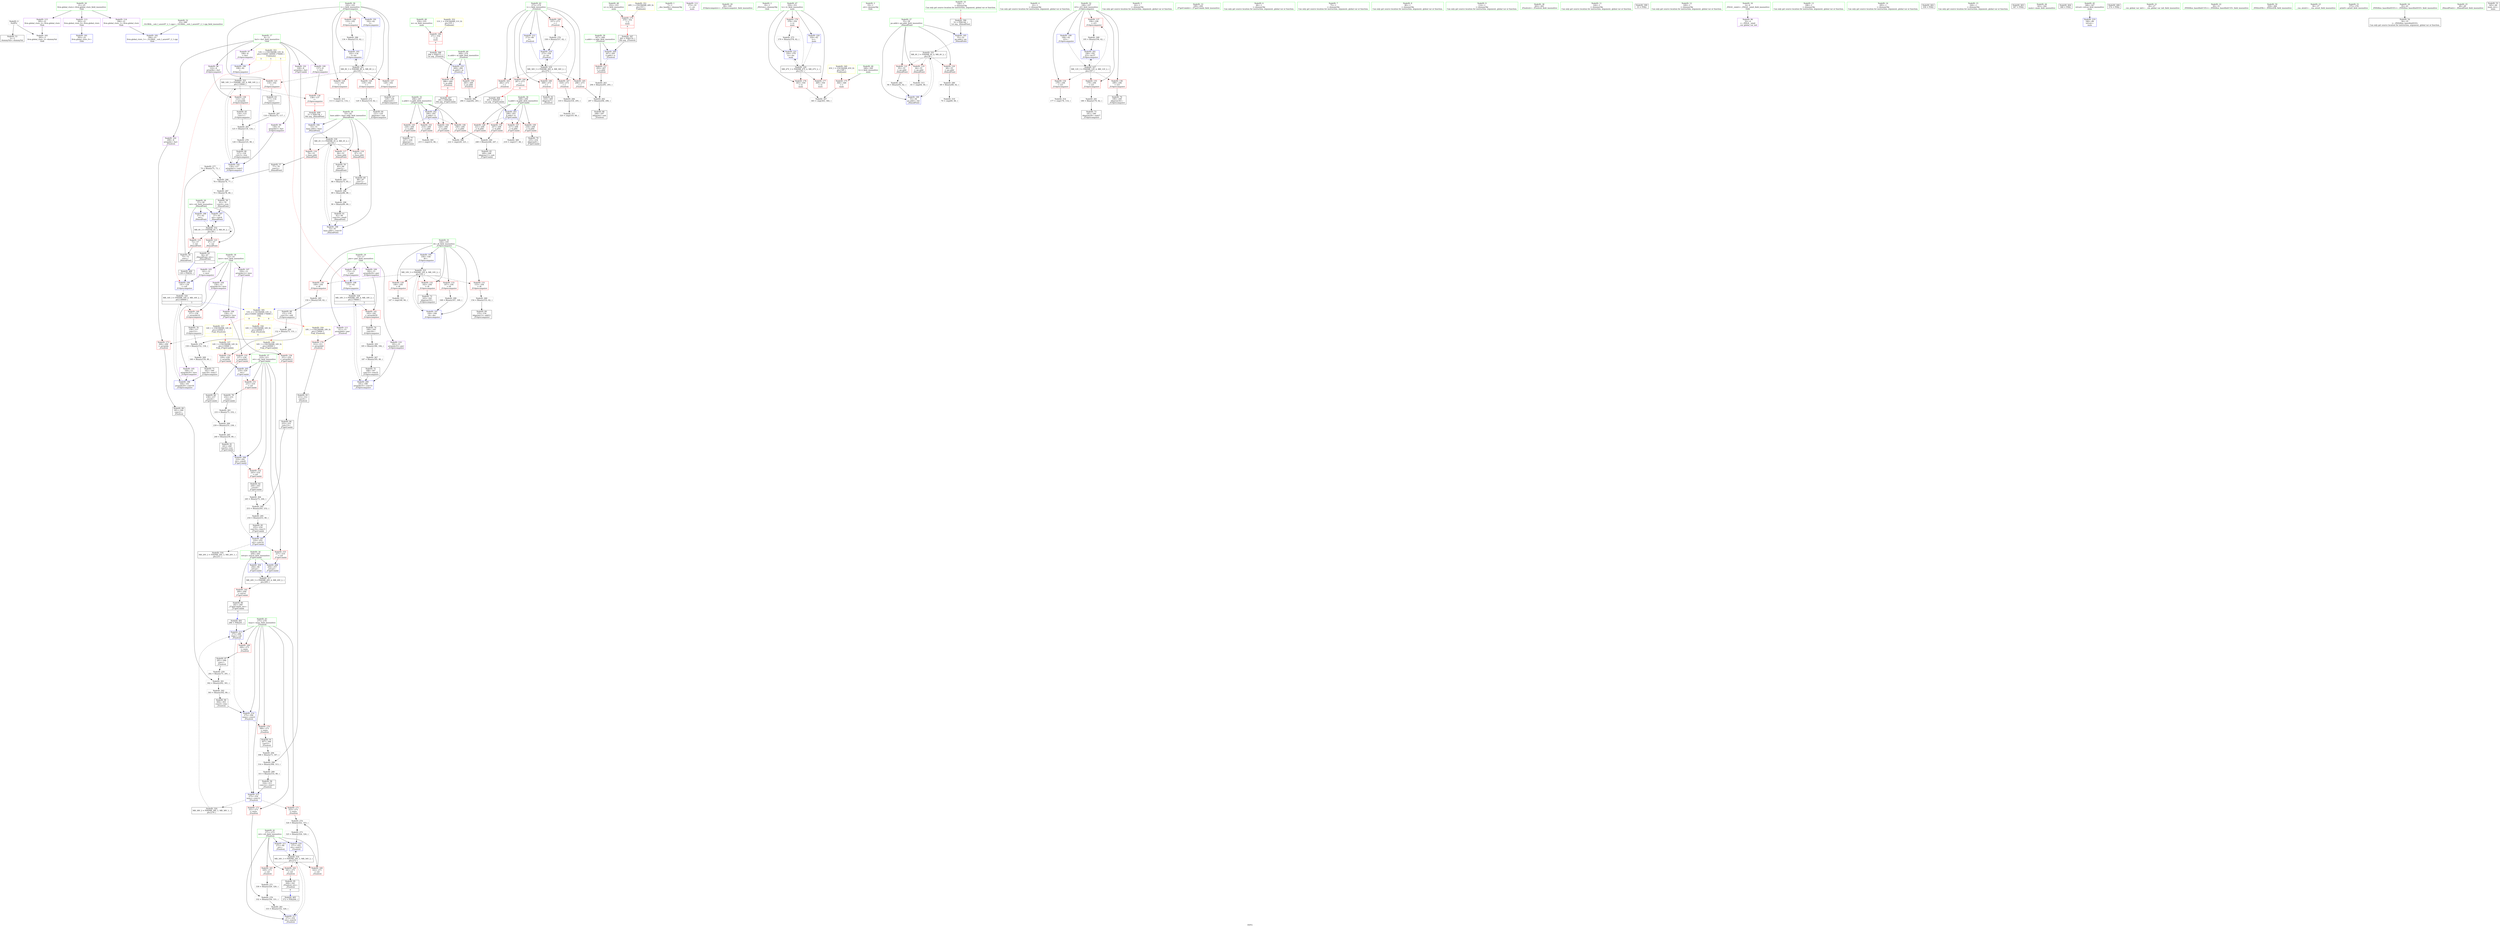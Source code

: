digraph "SVFG" {
	label="SVFG";

	Node0x556f16f791b0 [shape=record,color=grey,label="{NodeID: 0\nNullPtr}"];
	Node0x556f16f791b0 -> Node0x556f16f9a780[style=solid];
	Node0x556f16f791b0 -> Node0x556f16fa2280[style=solid];
	Node0x556f16fa9ef0 [shape=record,color=grey,label="{NodeID: 277\n74 = Binary(75, 73, )\n}"];
	Node0x556f16fa9ef0 -> Node0x556f16faaf70[style=solid];
	Node0x556f16f9cc70 [shape=record,color=blue,label="{NodeID: 194\n141\<--139\n\<--call\n_Z10precomputev\n}"];
	Node0x556f16f9cc70 -> Node0x556f16fbaec0[style=dashed];
	Node0x556f16f99ef0 [shape=record,color=purple,label="{NodeID: 111\n311\<--15\narrayidx8\<--pwr\n_Z5solveii\n}"];
	Node0x556f16f99ef0 -> Node0x556f16fa1ad0[style=solid];
	Node0x556f16f981c0 [shape=record,color=green,label="{NodeID: 28\n57\<--58\nret\<--ret_field_insensitive\n_Z6modPowii\n}"];
	Node0x556f16f981c0 -> Node0x556f16f9f090[style=solid];
	Node0x556f16f981c0 -> Node0x556f16f9f160[style=solid];
	Node0x556f16f981c0 -> Node0x556f16fa2520[style=solid];
	Node0x556f16f981c0 -> Node0x556f16fa25f0[style=solid];
	Node0x556f16fac8f0 [shape=record,color=grey,label="{NodeID: 305\n215 = cmp(214, 66, )\n}"];
	Node0x556f16f9fe60 [shape=record,color=red,label="{NodeID: 139\n138\<--137\n\<--\n_Z10precomputev\n|{<s0>3}}"];
	Node0x556f16f9fe60:s0 -> Node0x556f16fd3ca0[style=solid,color=red];
	Node0x556f16f9aa50 [shape=record,color=black,label="{NodeID: 56\n73\<--72\nconv\<--\n_Z6modPowii\n}"];
	Node0x556f16f9aa50 -> Node0x556f16fa9ef0[style=solid];
	Node0x556f16fa1520 [shape=record,color=red,label="{NodeID: 167\n318\<--273\n\<--i\n_Z5solveii\n}"];
	Node0x556f16fa1520 -> Node0x556f16faa970[style=solid];
	Node0x556f16f9c110 [shape=record,color=black,label="{NodeID: 84\n252\<--251\nconv13\<--\n_Z7getCombii\n}"];
	Node0x556f16f9c110 -> Node0x556f16fab570[style=solid];
	Node0x556f16f96570 [shape=record,color=green,label="{NodeID: 1\n7\<--1\n__dso_handle\<--dummyObj\nGlob }"];
	Node0x556f16faa070 [shape=record,color=grey,label="{NodeID: 278\n332 = Binary(330, 331, )\n}"];
	Node0x556f16faa070 -> Node0x556f16faa4f0[style=solid];
	Node0x556f16f9cd40 [shape=record,color=blue,label="{NodeID: 195\n104\<--144\ni6\<--\n_Z10precomputev\n}"];
	Node0x556f16f9cd40 -> Node0x556f16fba9c0[style=dashed];
	Node0x556f16f99fc0 [shape=record,color=purple,label="{NodeID: 112\n373\<--19\n\<--.str\nmain\n}"];
	Node0x556f16f98290 [shape=record,color=green,label="{NodeID: 29\n99\<--100\n_Z10precomputev\<--_Z10precomputev_field_insensitive\n}"];
	Node0x556f16faca70 [shape=record,color=grey,label="{NodeID: 306\n284 = cmp(282, 283, )\n}"];
	Node0x556f16f9ff30 [shape=record,color=red,label="{NodeID: 140\n157\<--156\n\<--arrayidx14\n_Z10precomputev\n}"];
	Node0x556f16f9ff30 -> Node0x556f16f9b5b0[style=solid];
	Node0x556f16f9ab20 [shape=record,color=black,label="{NodeID: 57\n77\<--76\nconv2\<--\n_Z6modPowii\n}"];
	Node0x556f16f9ab20 -> Node0x556f16faaf70[style=solid];
	Node0x556f16fa15f0 [shape=record,color=red,label="{NodeID: 168\n337\<--273\n\<--i\n_Z5solveii\n}"];
	Node0x556f16fa15f0 -> Node0x556f16fa9d70[style=solid];
	Node0x556f16f9c1e0 [shape=record,color=black,label="{NodeID: 85\n255\<--254\nconv16\<--rem15\n_Z7getCombii\n}"];
	Node0x556f16f9c1e0 -> Node0x556f16f9d700[style=solid];
	Node0x556f16f96600 [shape=record,color=green,label="{NodeID: 2\n18\<--1\n_ZSt3cin\<--dummyObj\nGlob }"];
	Node0x556f16faa1f0 [shape=record,color=grey,label="{NodeID: 279\n126 = Binary(125, 80, )\n}"];
	Node0x556f16faa1f0 -> Node0x556f16f9b270[style=solid];
	Node0x556f16f9ce10 [shape=record,color=blue,label="{NodeID: 196\n164\<--161\narrayidx20\<--conv18\n_Z10precomputev\n}"];
	Node0x556f16f9ce10 -> Node0x556f16fbaec0[style=dashed];
	Node0x556f16f9a090 [shape=record,color=purple,label="{NodeID: 113\n393\<--21\nllvm.global_ctors_0\<--llvm.global_ctors\nGlob }"];
	Node0x556f16f9a090 -> Node0x556f16fa2080[style=solid];
	Node0x556f16f98390 [shape=record,color=green,label="{NodeID: 30\n102\<--103\ni\<--i_field_insensitive\n_Z10precomputev\n}"];
	Node0x556f16f98390 -> Node0x556f16f9f230[style=solid];
	Node0x556f16f98390 -> Node0x556f16f9f300[style=solid];
	Node0x556f16f98390 -> Node0x556f16f9f3d0[style=solid];
	Node0x556f16f98390 -> Node0x556f16f9f4a0[style=solid];
	Node0x556f16f98390 -> Node0x556f16f9f570[style=solid];
	Node0x556f16f98390 -> Node0x556f16fa2930[style=solid];
	Node0x556f16f98390 -> Node0x556f16f9cba0[style=solid];
	Node0x556f16facbf0 [shape=record,color=grey,label="{NodeID: 307\n365 = cmp(363, 364, )\n}"];
	Node0x556f16fa0000 [shape=record,color=red,label="{NodeID: 141\n183\<--182\n\<--arrayidx29\n_Z10precomputev\n}"];
	Node0x556f16fa0000 -> Node0x556f16f9b8f0[style=solid];
	Node0x556f16f9abf0 [shape=record,color=black,label="{NodeID: 58\n81\<--79\nconv4\<--rem\n_Z6modPowii\n}"];
	Node0x556f16f9abf0 -> Node0x556f16fa25f0[style=solid];
	Node0x556f16fa16c0 [shape=record,color=red,label="{NodeID: 169\n290\<--275\n\<--ways\n_Z5solveii\n}"];
	Node0x556f16fa16c0 -> Node0x556f16f9c380[style=solid];
	Node0x556f16f9c2b0 [shape=record,color=black,label="{NodeID: 86\n201\<--260\n_Z7getCombii_ret\<--\n_Z7getCombii\n|{<s0>4}}"];
	Node0x556f16f9c2b0:s0 -> Node0x556f16fd33a0[style=solid,color=blue];
	Node0x556f16f96690 [shape=record,color=green,label="{NodeID: 3\n19\<--1\n.str\<--dummyObj\nGlob }"];
	Node0x556f16faa370 [shape=record,color=grey,label="{NodeID: 280\n69 = Binary(68, 62, )\n}"];
	Node0x556f16faa370 -> Node0x556f16fad070[style=solid];
	Node0x556f16f9cee0 [shape=record,color=blue,label="{NodeID: 197\n104\<--168\ni6\<--dec\n_Z10precomputev\n}"];
	Node0x556f16f9cee0 -> Node0x556f16fba9c0[style=dashed];
	Node0x556f16f9a190 [shape=record,color=purple,label="{NodeID: 114\n394\<--21\nllvm.global_ctors_1\<--llvm.global_ctors\nGlob }"];
	Node0x556f16f9a190 -> Node0x556f16fa2180[style=solid];
	Node0x556f16f98460 [shape=record,color=green,label="{NodeID: 31\n104\<--105\ni6\<--i6_field_insensitive\n_Z10precomputev\n}"];
	Node0x556f16f98460 -> Node0x556f16f9f640[style=solid];
	Node0x556f16f98460 -> Node0x556f16f9f710[style=solid];
	Node0x556f16f98460 -> Node0x556f16f9f7e0[style=solid];
	Node0x556f16f98460 -> Node0x556f16f9f8b0[style=solid];
	Node0x556f16f98460 -> Node0x556f16f9f980[style=solid];
	Node0x556f16f98460 -> Node0x556f16f9cd40[style=solid];
	Node0x556f16f98460 -> Node0x556f16f9cee0[style=solid];
	Node0x556f16facd70 [shape=record,color=grey,label="{NodeID: 308\n222 = cmp(220, 221, )\n}"];
	Node0x556f16fa00d0 [shape=record,color=red,label="{NodeID: 142\n260\<--204\n\<--retval\n_Z7getCombii\n}"];
	Node0x556f16fa00d0 -> Node0x556f16f9c2b0[style=solid];
	Node0x556f16f9acc0 [shape=record,color=black,label="{NodeID: 59\n85\<--84\nconv5\<--\n_Z6modPowii\n}"];
	Node0x556f16f9acc0 -> Node0x556f16fac5f0[style=solid];
	Node0x556f16fa1790 [shape=record,color=red,label="{NodeID: 170\n306\<--275\n\<--ways\n_Z5solveii\n}"];
	Node0x556f16fa1790 -> Node0x556f16f9c6c0[style=solid];
	Node0x556f16f9c380 [shape=record,color=black,label="{NodeID: 87\n291\<--290\nconv\<--\n_Z5solveii\n}"];
	Node0x556f16f9c380 -> Node0x556f16f9e550[style=solid];
	Node0x556f16f96f20 [shape=record,color=green,label="{NodeID: 4\n22\<--1\n\<--dummyObj\nCan only get source location for instruction, argument, global var or function.}"];
	Node0x556f16faa4f0 [shape=record,color=grey,label="{NodeID: 281\n333 = Binary(332, 326, )\n}"];
	Node0x556f16faa4f0 -> Node0x556f16fa4e60[style=solid];
	Node0x556f16f9cfb0 [shape=record,color=blue,label="{NodeID: 198\n172\<--62\n\<--\n_Z10precomputev\n}"];
	Node0x556f16f9cfb0 -> Node0x556f16fbc6c0[style=dashed];
	Node0x556f16f9eaf0 [shape=record,color=purple,label="{NodeID: 115\n395\<--21\nllvm.global_ctors_2\<--llvm.global_ctors\nGlob }"];
	Node0x556f16f9eaf0 -> Node0x556f16fa2280[style=solid];
	Node0x556f16f98530 [shape=record,color=green,label="{NodeID: 32\n106\<--107\ni23\<--i23_field_insensitive\n_Z10precomputev\n}"];
	Node0x556f16f98530 -> Node0x556f16f9fa50[style=solid];
	Node0x556f16f98530 -> Node0x556f16f9fb20[style=solid];
	Node0x556f16f98530 -> Node0x556f16f9fbf0[style=solid];
	Node0x556f16f98530 -> Node0x556f16f9fcc0[style=solid];
	Node0x556f16f98530 -> Node0x556f16f9d080[style=solid];
	Node0x556f16f98530 -> Node0x556f16f9d220[style=solid];
	Node0x556f16facef0 [shape=record,color=grey,label="{NodeID: 309\n218 = cmp(217, 66, )\n}"];
	Node0x556f16fa01a0 [shape=record,color=red,label="{NodeID: 143\n214\<--206\n\<--n.addr\n_Z7getCombii\n}"];
	Node0x556f16fa01a0 -> Node0x556f16fac8f0[style=solid];
	Node0x556f16f9ad90 [shape=record,color=black,label="{NodeID: 60\n88\<--87\nconv7\<--\n_Z6modPowii\n}"];
	Node0x556f16f9ad90 -> Node0x556f16fabb70[style=solid];
	Node0x556f16fbed80 [shape=record,color=yellow,style=double,label="{NodeID: 337\n14V_1 = ENCHI(MR_14V_0)\npts\{110000 \}\nFun[_Z7getCombii]}"];
	Node0x556f16fbed80 -> Node0x556f16fa0a90[style=dashed];
	Node0x556f16fa1860 [shape=record,color=red,label="{NodeID: 171\n323\<--275\n\<--ways\n_Z5solveii\n}"];
	Node0x556f16fa1860 -> Node0x556f16fa9a70[style=solid];
	Node0x556f16f9c450 [shape=record,color=black,label="{NodeID: 88\n298\<--297\nidxprom\<--sub\n_Z5solveii\n}"];
	Node0x556f16f96fb0 [shape=record,color=green,label="{NodeID: 5\n62\<--1\n\<--dummyObj\nCan only get source location for instruction, argument, global var or function.}"];
	Node0x556f16faa670 [shape=record,color=grey,label="{NodeID: 282\n94 = Binary(93, 62, )\n}"];
	Node0x556f16faa670 -> Node0x556f16fa2790[style=solid];
	Node0x556f16f9d080 [shape=record,color=blue,label="{NodeID: 199\n106\<--62\ni23\<--\n_Z10precomputev\n}"];
	Node0x556f16f9d080 -> Node0x556f16fbc1c0[style=dashed];
	Node0x556f16f9ebb0 [shape=record,color=red,label="{NodeID: 116\n76\<--53\n\<--base.addr\n_Z6modPowii\n}"];
	Node0x556f16f9ebb0 -> Node0x556f16f9ab20[style=solid];
	Node0x556f16f98600 [shape=record,color=green,label="{NodeID: 33\n199\<--200\n_Z7getCombii\<--_Z7getCombii_field_insensitive\n}"];
	Node0x556f16fad070 [shape=record,color=grey,label="{NodeID: 310\n70 = cmp(69, 66, )\n}"];
	Node0x556f16fa0270 [shape=record,color=red,label="{NodeID: 144\n220\<--206\n\<--n.addr\n_Z7getCombii\n}"];
	Node0x556f16fa0270 -> Node0x556f16facd70[style=solid];
	Node0x556f16f9ae60 [shape=record,color=black,label="{NodeID: 61\n91\<--90\nconv10\<--rem9\n_Z6modPowii\n}"];
	Node0x556f16f9ae60 -> Node0x556f16fa26c0[style=solid];
	Node0x556f16fbee60 [shape=record,color=yellow,style=double,label="{NodeID: 338\n16V_1 = ENCHI(MR_16V_0)\npts\{140000 \}\nFun[_Z7getCombii]}"];
	Node0x556f16fbee60 -> Node0x556f16fa0b60[style=dashed];
	Node0x556f16fbee60 -> Node0x556f16fa0c30[style=dashed];
	Node0x556f16fa1930 [shape=record,color=red,label="{NodeID: 172\n331\<--275\n\<--ways\n_Z5solveii\n}"];
	Node0x556f16fa1930 -> Node0x556f16faa070[style=solid];
	Node0x556f16f9c520 [shape=record,color=black,label="{NodeID: 89\n301\<--300\nconv2\<--\n_Z5solveii\n}"];
	Node0x556f16f9c520 -> Node0x556f16fac2f0[style=solid];
	Node0x556f16f97040 [shape=record,color=green,label="{NodeID: 6\n66\<--1\n\<--dummyObj\nCan only get source location for instruction, argument, global var or function.}"];
	Node0x556f16faa7f0 [shape=record,color=grey,label="{NodeID: 283\n125 = Binary(118, 124, )\n}"];
	Node0x556f16faa7f0 -> Node0x556f16faa1f0[style=solid];
	Node0x556f16f9d150 [shape=record,color=blue,label="{NodeID: 200\n191\<--188\narrayidx35\<--conv33\n_Z10precomputev\n}"];
	Node0x556f16f9d150 -> Node0x556f16fbc6c0[style=dashed];
	Node0x556f16f9ec80 [shape=record,color=red,label="{NodeID: 117\n84\<--53\n\<--base.addr\n_Z6modPowii\n}"];
	Node0x556f16f9ec80 -> Node0x556f16f9acc0[style=solid];
	Node0x556f16f98700 [shape=record,color=green,label="{NodeID: 34\n204\<--205\nretval\<--retval_field_insensitive\n_Z7getCombii\n}"];
	Node0x556f16f98700 -> Node0x556f16fa00d0[style=solid];
	Node0x556f16f98700 -> Node0x556f16f9d490[style=solid];
	Node0x556f16f98700 -> Node0x556f16f9d7d0[style=solid];
	Node0x556f16fad1f0 [shape=record,color=grey,label="{NodeID: 311\n320 = cmp(319, 66, )\n}"];
	Node0x556f16fa0340 [shape=record,color=red,label="{NodeID: 145\n226\<--206\n\<--n.addr\n_Z7getCombii\n}"];
	Node0x556f16fa0340 -> Node0x556f16f9bb60[style=solid];
	Node0x556f16f9af30 [shape=record,color=black,label="{NodeID: 62\n50\<--97\n_Z6modPowii_ret\<--\n_Z6modPowii\n|{<s0>3}}"];
	Node0x556f16f9af30:s0 -> Node0x556f16fd3170[style=solid,color=blue];
	Node0x556f16fa1a00 [shape=record,color=red,label="{NodeID: 173\n300\<--299\n\<--arrayidx\n_Z5solveii\n}"];
	Node0x556f16fa1a00 -> Node0x556f16f9c520[style=solid];
	Node0x556f16f9c5f0 [shape=record,color=black,label="{NodeID: 90\n304\<--303\nconv4\<--rem\n_Z5solveii\n}"];
	Node0x556f16f9c5f0 -> Node0x556f16fa4bf0[style=solid];
	Node0x556f16f970d0 [shape=record,color=green,label="{NodeID: 7\n75\<--1\n\<--dummyObj\nCan only get source location for instruction, argument, global var or function.}"];
	Node0x556f16faa970 [shape=record,color=grey,label="{NodeID: 284\n319 = Binary(318, 295, )\n}"];
	Node0x556f16faa970 -> Node0x556f16fad1f0[style=solid];
	Node0x556f16f9d220 [shape=record,color=blue,label="{NodeID: 201\n106\<--195\ni23\<--inc37\n_Z10precomputev\n}"];
	Node0x556f16f9d220 -> Node0x556f16fbc1c0[style=dashed];
	Node0x556f16f9ed50 [shape=record,color=red,label="{NodeID: 118\n87\<--53\n\<--base.addr\n_Z6modPowii\n}"];
	Node0x556f16f9ed50 -> Node0x556f16f9ad90[style=solid];
	Node0x556f16f987d0 [shape=record,color=green,label="{NodeID: 35\n206\<--207\nn.addr\<--n.addr_field_insensitive\n_Z7getCombii\n}"];
	Node0x556f16f987d0 -> Node0x556f16fa01a0[style=solid];
	Node0x556f16f987d0 -> Node0x556f16fa0270[style=solid];
	Node0x556f16f987d0 -> Node0x556f16fa0340[style=solid];
	Node0x556f16f987d0 -> Node0x556f16fa0410[style=solid];
	Node0x556f16f987d0 -> Node0x556f16f9d2f0[style=solid];
	Node0x556f16fa3640 [shape=record,color=yellow,style=double,label="{NodeID: 395\n53V_2 = CSCHI(MR_53V_1)\npts\{110000 140000 170000 \}\nCS[]|{<s0>9|<s1>9|<s2>9}}"];
	Node0x556f16fa3640:s0 -> Node0x556f16fc0020[style=dashed,color=red];
	Node0x556f16fa3640:s1 -> Node0x556f16fc0100[style=dashed,color=red];
	Node0x556f16fa3640:s2 -> Node0x556f16fc01e0[style=dashed,color=red];
	Node0x556f16fad370 [shape=record,color=grey,label="{NodeID: 312\n147 = cmp(146, 66, )\n}"];
	Node0x556f16fa0410 [shape=record,color=red,label="{NodeID: 146\n246\<--206\n\<--n.addr\n_Z7getCombii\n}"];
	Node0x556f16fa0410 -> Node0x556f16fac170[style=solid];
	Node0x556f16f9b000 [shape=record,color=black,label="{NodeID: 63\n117\<--116\nconv\<--\n_Z10precomputev\n}"];
	Node0x556f16f9b000 -> Node0x556f16fabcf0[style=solid];
	Node0x556f16fa1ad0 [shape=record,color=red,label="{NodeID: 174\n312\<--311\n\<--arrayidx8\n_Z5solveii\n}"];
	Node0x556f16fa1ad0 -> Node0x556f16f9c860[style=solid];
	Node0x556f16f9c6c0 [shape=record,color=black,label="{NodeID: 91\n307\<--306\nconv5\<--\n_Z5solveii\n}"];
	Node0x556f16f9c6c0 -> Node0x556f16fab870[style=solid];
	Node0x556f16f97160 [shape=record,color=green,label="{NodeID: 8\n80\<--1\n\<--dummyObj\nCan only get source location for instruction, argument, global var or function.}"];
	Node0x556f16faaaf0 [shape=record,color=grey,label="{NodeID: 285\n150 = Binary(149, 62, )\n}"];
	Node0x556f16faaaf0 -> Node0x556f16f9b410[style=solid];
	Node0x556f16f9d2f0 [shape=record,color=blue,label="{NodeID: 202\n206\<--202\nn.addr\<--n\n_Z7getCombii\n}"];
	Node0x556f16f9d2f0 -> Node0x556f16fa01a0[style=dashed];
	Node0x556f16f9d2f0 -> Node0x556f16fa0270[style=dashed];
	Node0x556f16f9d2f0 -> Node0x556f16fa0340[style=dashed];
	Node0x556f16f9d2f0 -> Node0x556f16fa0410[style=dashed];
	Node0x556f16f9ee20 [shape=record,color=red,label="{NodeID: 119\n64\<--55\n\<--po.addr\n_Z6modPowii\n}"];
	Node0x556f16f9ee20 -> Node0x556f16fad4f0[style=solid];
	Node0x556f16f988a0 [shape=record,color=green,label="{NodeID: 36\n208\<--209\nk.addr\<--k.addr_field_insensitive\n_Z7getCombii\n}"];
	Node0x556f16f988a0 -> Node0x556f16fa04e0[style=solid];
	Node0x556f16f988a0 -> Node0x556f16fa05b0[style=solid];
	Node0x556f16f988a0 -> Node0x556f16fa0680[style=solid];
	Node0x556f16f988a0 -> Node0x556f16fa0750[style=solid];
	Node0x556f16f988a0 -> Node0x556f16f9d3c0[style=solid];
	Node0x556f16c2cdb0 [shape=record,color=black,label="{NodeID: 396\n52 = PHI(140, )\n1st arg _Z6modPowii }"];
	Node0x556f16c2cdb0 -> Node0x556f16fa2450[style=solid];
	Node0x556f16fad4f0 [shape=record,color=grey,label="{NodeID: 313\n65 = cmp(64, 66, )\n}"];
	Node0x556f16fa04e0 [shape=record,color=red,label="{NodeID: 147\n217\<--208\n\<--k.addr\n_Z7getCombii\n}"];
	Node0x556f16fa04e0 -> Node0x556f16facef0[style=solid];
	Node0x556f16f9b0d0 [shape=record,color=black,label="{NodeID: 64\n121\<--120\nidxprom\<--sub\n_Z10precomputev\n}"];
	Node0x556f16fa1ba0 [shape=record,color=red,label="{NodeID: 175\n364\<--348\n\<--t\nmain\n}"];
	Node0x556f16fa1ba0 -> Node0x556f16facbf0[style=solid];
	Node0x556f16f9c790 [shape=record,color=black,label="{NodeID: 92\n310\<--309\nidxprom7\<--\n_Z5solveii\n}"];
	Node0x556f16f971f0 [shape=record,color=green,label="{NodeID: 9\n114\<--1\n\<--dummyObj\nCan only get source location for instruction, argument, global var or function.}"];
	Node0x556f16faac70 [shape=record,color=grey,label="{NodeID: 286\n134 = Binary(133, 62, )\n}"];
	Node0x556f16faac70 -> Node0x556f16f9cba0[style=solid];
	Node0x556f16f9d3c0 [shape=record,color=blue,label="{NodeID: 203\n208\<--203\nk.addr\<--k\n_Z7getCombii\n}"];
	Node0x556f16f9d3c0 -> Node0x556f16fa04e0[style=dashed];
	Node0x556f16f9d3c0 -> Node0x556f16fa05b0[style=dashed];
	Node0x556f16f9d3c0 -> Node0x556f16fa0680[style=dashed];
	Node0x556f16f9d3c0 -> Node0x556f16fa0750[style=dashed];
	Node0x556f16f9eef0 [shape=record,color=red,label="{NodeID: 120\n68\<--55\n\<--po.addr\n_Z6modPowii\n}"];
	Node0x556f16f9eef0 -> Node0x556f16faa370[style=solid];
	Node0x556f16f98970 [shape=record,color=green,label="{NodeID: 37\n210\<--211\nret\<--ret_field_insensitive\n_Z7getCombii\n}"];
	Node0x556f16f98970 -> Node0x556f16fa0820[style=solid];
	Node0x556f16f98970 -> Node0x556f16fa08f0[style=solid];
	Node0x556f16f98970 -> Node0x556f16fa09c0[style=solid];
	Node0x556f16f98970 -> Node0x556f16f9d560[style=solid];
	Node0x556f16f98970 -> Node0x556f16f9d630[style=solid];
	Node0x556f16f98970 -> Node0x556f16f9d700[style=solid];
	Node0x556f16fd2ce0 [shape=record,color=black,label="{NodeID: 397\n265 = PHI(370, )\n0th arg _Z5solveii }"];
	Node0x556f16fd2ce0 -> Node0x556f16f9d8a0[style=solid];
	Node0x556f16fad670 [shape=record,color=grey,label="{NodeID: 314\n177 = cmp(176, 114, )\n}"];
	Node0x556f16fa05b0 [shape=record,color=red,label="{NodeID: 148\n221\<--208\n\<--k.addr\n_Z7getCombii\n}"];
	Node0x556f16fa05b0 -> Node0x556f16facd70[style=solid];
	Node0x556f16f9b1a0 [shape=record,color=black,label="{NodeID: 65\n124\<--123\nconv1\<--\n_Z10precomputev\n}"];
	Node0x556f16f9b1a0 -> Node0x556f16faa7f0[style=solid];
	Node0x556f16f9e550 [shape=record,color=grey,label="{NodeID: 259\n292 = Binary(75, 291, )\n}"];
	Node0x556f16f9e550 -> Node0x556f16fac2f0[style=solid];
	Node0x556f16fa1c70 [shape=record,color=red,label="{NodeID: 176\n363\<--350\n\<--tc\nmain\n}"];
	Node0x556f16fa1c70 -> Node0x556f16facbf0[style=solid];
	Node0x556f16f9c860 [shape=record,color=black,label="{NodeID: 93\n313\<--312\nconv9\<--\n_Z5solveii\n}"];
	Node0x556f16f9c860 -> Node0x556f16fab270[style=solid];
	Node0x556f16f97280 [shape=record,color=green,label="{NodeID: 10\n140\<--1\n\<--dummyObj\nCan only get source location for instruction, argument, global var or function.|{<s0>3}}"];
	Node0x556f16f97280:s0 -> Node0x556f16c2cdb0[style=solid,color=red];
	Node0x556f16faadf0 [shape=record,color=grey,label="{NodeID: 287\n79 = Binary(78, 80, )\n}"];
	Node0x556f16faadf0 -> Node0x556f16f9abf0[style=solid];
	Node0x556f16f9d490 [shape=record,color=blue,label="{NodeID: 204\n204\<--66\nretval\<--\n_Z7getCombii\n}"];
	Node0x556f16f9d490 -> Node0x556f16fb8bc0[style=dashed];
	Node0x556f16f9efc0 [shape=record,color=red,label="{NodeID: 121\n93\<--55\n\<--po.addr\n_Z6modPowii\n}"];
	Node0x556f16f9efc0 -> Node0x556f16faa670[style=solid];
	Node0x556f16f98a40 [shape=record,color=green,label="{NodeID: 38\n262\<--263\n_Z5solveii\<--_Z5solveii_field_insensitive\n}"];
	Node0x556f16fd2de0 [shape=record,color=black,label="{NodeID: 398\n266 = PHI(371, )\n1st arg _Z5solveii }"];
	Node0x556f16fd2de0 -> Node0x556f16f9d970[style=solid];
	Node0x556f16fad7f0 [shape=record,color=grey,label="{NodeID: 315\n113 = cmp(112, 114, )\n}"];
	Node0x556f16fa0680 [shape=record,color=red,label="{NodeID: 149\n234\<--208\n\<--k.addr\n_Z7getCombii\n}"];
	Node0x556f16fa0680 -> Node0x556f16f9bd00[style=solid];
	Node0x556f16f9b270 [shape=record,color=black,label="{NodeID: 66\n127\<--126\nconv3\<--rem\n_Z10precomputev\n}"];
	Node0x556f16f9b270 -> Node0x556f16f9cad0[style=solid];
	Node0x556f16f9e6d0 [shape=record,color=grey,label="{NodeID: 260\n154 = Binary(153, 62, )\n}"];
	Node0x556f16f9e6d0 -> Node0x556f16f9b4e0[style=solid];
	Node0x556f16fa1d40 [shape=record,color=red,label="{NodeID: 177\n369\<--350\n\<--tc\nmain\n}"];
	Node0x556f16f9c930 [shape=record,color=black,label="{NodeID: 94\n316\<--315\nconv12\<--rem11\n_Z5solveii\n}"];
	Node0x556f16f9c930 -> Node0x556f16fa4cc0[style=solid];
	Node0x556f16f97310 [shape=record,color=green,label="{NodeID: 11\n144\<--1\n\<--dummyObj\nCan only get source location for instruction, argument, global var or function.}"];
	Node0x556f16faaf70 [shape=record,color=grey,label="{NodeID: 288\n78 = Binary(74, 77, )\n}"];
	Node0x556f16faaf70 -> Node0x556f16faadf0[style=solid];
	Node0x556f16f9d560 [shape=record,color=blue,label="{NodeID: 205\n210\<--229\nret\<--\n_Z7getCombii\n}"];
	Node0x556f16f9d560 -> Node0x556f16fa0820[style=dashed];
	Node0x556f16f9d560 -> Node0x556f16f9d630[style=dashed];
	Node0x556f16f9f090 [shape=record,color=red,label="{NodeID: 122\n72\<--57\n\<--ret\n_Z6modPowii\n}"];
	Node0x556f16f9f090 -> Node0x556f16f9aa50[style=solid];
	Node0x556f16f98b40 [shape=record,color=green,label="{NodeID: 39\n267\<--268\nn.addr\<--n.addr_field_insensitive\n_Z5solveii\n}"];
	Node0x556f16f98b40 -> Node0x556f16fa0d00[style=solid];
	Node0x556f16f98b40 -> Node0x556f16f9d8a0[style=solid];
	Node0x556f16fd3070 [shape=record,color=black,label="{NodeID: 399\n33 = PHI()\n}"];
	Node0x556f16fb86c0 [shape=record,color=black,label="{NodeID: 316\nMR_26V_2 = PHI(MR_26V_5, MR_26V_1, )\npts\{211 \}\n}"];
	Node0x556f16fa0750 [shape=record,color=red,label="{NodeID: 150\n247\<--208\n\<--k.addr\n_Z7getCombii\n}"];
	Node0x556f16fa0750 -> Node0x556f16fac170[style=solid];
	Node0x556f16f9b340 [shape=record,color=black,label="{NodeID: 67\n129\<--128\nidxprom4\<--\n_Z10precomputev\n}"];
	Node0x556f16f9e850 [shape=record,color=grey,label="{NodeID: 261\n233 = Binary(75, 232, )\n}"];
	Node0x556f16f9e850 -> Node0x556f16fa8e70[style=solid];
	Node0x556f16fa1e10 [shape=record,color=red,label="{NodeID: 178\n378\<--350\n\<--tc\nmain\n}"];
	Node0x556f16fa1e10 -> Node0x556f16fa9bf0[style=solid];
	Node0x556f16f9ca00 [shape=record,color=black,label="{NodeID: 95\n264\<--341\n_Z5solveii_ret\<--\n_Z5solveii\n|{<s0>9}}"];
	Node0x556f16f9ca00:s0 -> Node0x556f16fd3750[style=solid,color=blue];
	Node0x556f16f973a0 [shape=record,color=green,label="{NodeID: 12\n169\<--1\n\<--dummyObj\nCan only get source location for instruction, argument, global var or function.}"];
	Node0x556f16fab0f0 [shape=record,color=grey,label="{NodeID: 289\n315 = Binary(314, 80, )\n}"];
	Node0x556f16fab0f0 -> Node0x556f16f9c930[style=solid];
	Node0x556f16f9d630 [shape=record,color=blue,label="{NodeID: 206\n210\<--241\nret\<--conv8\n_Z7getCombii\n}"];
	Node0x556f16f9d630 -> Node0x556f16fa08f0[style=dashed];
	Node0x556f16f9d630 -> Node0x556f16f9d700[style=dashed];
	Node0x556f16f9f160 [shape=record,color=red,label="{NodeID: 123\n97\<--57\n\<--ret\n_Z6modPowii\n}"];
	Node0x556f16f9f160 -> Node0x556f16f9af30[style=solid];
	Node0x556f16f98c10 [shape=record,color=green,label="{NodeID: 40\n269\<--270\nm.addr\<--m.addr_field_insensitive\n_Z5solveii\n}"];
	Node0x556f16f98c10 -> Node0x556f16fa0dd0[style=solid];
	Node0x556f16f98c10 -> Node0x556f16fa0ea0[style=solid];
	Node0x556f16f98c10 -> Node0x556f16f9d970[style=solid];
	Node0x556f16fd3170 [shape=record,color=black,label="{NodeID: 400\n139 = PHI(50, )\n}"];
	Node0x556f16fd3170 -> Node0x556f16f9cc70[style=solid];
	Node0x556f16fb8bc0 [shape=record,color=black,label="{NodeID: 317\nMR_20V_3 = PHI(MR_20V_4, MR_20V_2, )\npts\{205 \}\n}"];
	Node0x556f16fb8bc0 -> Node0x556f16fa00d0[style=dashed];
	Node0x556f16fa0820 [shape=record,color=red,label="{NodeID: 151\n231\<--210\n\<--ret\n_Z7getCombii\n}"];
	Node0x556f16fa0820 -> Node0x556f16f9bc30[style=solid];
	Node0x556f16f9b410 [shape=record,color=black,label="{NodeID: 68\n151\<--150\nconv10\<--add\n_Z10precomputev\n}"];
	Node0x556f16f9b410 -> Node0x556f16fa8b70[style=solid];
	Node0x556f16f9e9d0 [shape=record,color=grey,label="{NodeID: 262\n297 = Binary(294, 296, )\n}"];
	Node0x556f16f9e9d0 -> Node0x556f16f9c450[style=solid];
	Node0x556f16fa1ee0 [shape=record,color=red,label="{NodeID: 179\n370\<--352\n\<--n\nmain\n|{<s0>9}}"];
	Node0x556f16fa1ee0:s0 -> Node0x556f16fd2ce0[style=solid,color=red];
	Node0x556f16f992c0 [shape=record,color=purple,label="{NodeID: 96\n32\<--4\n\<--_ZStL8__ioinit\n__cxx_global_var_init\n}"];
	Node0x556f16f97430 [shape=record,color=green,label="{NodeID: 13\n186\<--1\n\<--dummyObj\nCan only get source location for instruction, argument, global var or function.}"];
	Node0x556f16fab270 [shape=record,color=grey,label="{NodeID: 290\n314 = Binary(308, 313, )\n}"];
	Node0x556f16fab270 -> Node0x556f16fab0f0[style=solid];
	Node0x556f16f9d700 [shape=record,color=blue,label="{NodeID: 207\n210\<--255\nret\<--conv16\n_Z7getCombii\n}"];
	Node0x556f16f9d700 -> Node0x556f16fa09c0[style=dashed];
	Node0x556f16f9d700 -> Node0x556f16fb86c0[style=dashed];
	Node0x556f16f9f230 [shape=record,color=red,label="{NodeID: 124\n112\<--102\n\<--i\n_Z10precomputev\n}"];
	Node0x556f16f9f230 -> Node0x556f16fad7f0[style=solid];
	Node0x556f16f98ce0 [shape=record,color=green,label="{NodeID: 41\n271\<--272\nret\<--ret_field_insensitive\n_Z5solveii\n}"];
	Node0x556f16f98ce0 -> Node0x556f16fa0f70[style=solid];
	Node0x556f16f98ce0 -> Node0x556f16fa1040[style=solid];
	Node0x556f16f98ce0 -> Node0x556f16fa1110[style=solid];
	Node0x556f16f98ce0 -> Node0x556f16f9da40[style=solid];
	Node0x556f16f98ce0 -> Node0x556f16fa4d90[style=solid];
	Node0x556f16f98ce0 -> Node0x556f16fa4e60[style=solid];
	Node0x556f16fd33a0 [shape=record,color=black,label="{NodeID: 401\n288 = PHI(201, )\n}"];
	Node0x556f16fd33a0 -> Node0x556f16fa4b20[style=solid];
	Node0x556f16fb90c0 [shape=record,color=black,label="{NodeID: 318\nMR_34V_3 = PHI(MR_34V_5, MR_34V_2, )\npts\{272 \}\n}"];
	Node0x556f16fb90c0 -> Node0x556f16fa0f70[style=dashed];
	Node0x556f16fb90c0 -> Node0x556f16fa1040[style=dashed];
	Node0x556f16fb90c0 -> Node0x556f16fa1110[style=dashed];
	Node0x556f16fb90c0 -> Node0x556f16fa4d90[style=dashed];
	Node0x556f16fb90c0 -> Node0x556f16fa4e60[style=dashed];
	Node0x556f16fa08f0 [shape=record,color=red,label="{NodeID: 152\n243\<--210\n\<--ret\n_Z7getCombii\n}"];
	Node0x556f16fa08f0 -> Node0x556f16f9bf70[style=solid];
	Node0x556f16f9b4e0 [shape=record,color=black,label="{NodeID: 69\n155\<--154\nidxprom13\<--add12\n_Z10precomputev\n}"];
	Node0x556f16fa89f0 [shape=record,color=grey,label="{NodeID: 263\n294 = Binary(295, 293, )\n}"];
	Node0x556f16fa89f0 -> Node0x556f16f9e9d0[style=solid];
	Node0x556f16fa1fb0 [shape=record,color=red,label="{NodeID: 180\n371\<--354\n\<--m\nmain\n|{<s0>9}}"];
	Node0x556f16fa1fb0:s0 -> Node0x556f16fd2de0[style=solid,color=red];
	Node0x556f16f99390 [shape=record,color=purple,label="{NodeID: 97\n108\<--8\n\<--fact\n_Z10precomputev\n}"];
	Node0x556f16f99390 -> Node0x556f16fa2860[style=solid];
	Node0x556f16f974c0 [shape=record,color=green,label="{NodeID: 14\n295\<--1\n\<--dummyObj\nCan only get source location for instruction, argument, global var or function.}"];
	Node0x556f16fab3f0 [shape=record,color=grey,label="{NodeID: 291\n180 = Binary(179, 62, )\n}"];
	Node0x556f16fab3f0 -> Node0x556f16f9b820[style=solid];
	Node0x556f16f9d7d0 [shape=record,color=blue,label="{NodeID: 208\n204\<--257\nretval\<--\n_Z7getCombii\n}"];
	Node0x556f16f9d7d0 -> Node0x556f16fb8bc0[style=dashed];
	Node0x556f16f9f300 [shape=record,color=red,label="{NodeID: 125\n116\<--102\n\<--i\n_Z10precomputev\n}"];
	Node0x556f16f9f300 -> Node0x556f16f9b000[style=solid];
	Node0x556f16f98db0 [shape=record,color=green,label="{NodeID: 42\n273\<--274\ni\<--i_field_insensitive\n_Z5solveii\n}"];
	Node0x556f16f98db0 -> Node0x556f16fa11e0[style=solid];
	Node0x556f16f98db0 -> Node0x556f16fa12b0[style=solid];
	Node0x556f16f98db0 -> Node0x556f16fa1380[style=solid];
	Node0x556f16f98db0 -> Node0x556f16fa1450[style=solid];
	Node0x556f16f98db0 -> Node0x556f16fa1520[style=solid];
	Node0x556f16f98db0 -> Node0x556f16fa15f0[style=solid];
	Node0x556f16f98db0 -> Node0x556f16fa4a50[style=solid];
	Node0x556f16f98db0 -> Node0x556f16fa4f30[style=solid];
	Node0x556f16fd34e0 [shape=record,color=black,label="{NodeID: 402\n358 = PHI()\n}"];
	Node0x556f16fb95c0 [shape=record,color=black,label="{NodeID: 319\nMR_36V_3 = PHI(MR_36V_4, MR_36V_2, )\npts\{274 \}\n}"];
	Node0x556f16fb95c0 -> Node0x556f16fa11e0[style=dashed];
	Node0x556f16fb95c0 -> Node0x556f16fa12b0[style=dashed];
	Node0x556f16fb95c0 -> Node0x556f16fa1380[style=dashed];
	Node0x556f16fb95c0 -> Node0x556f16fa1450[style=dashed];
	Node0x556f16fb95c0 -> Node0x556f16fa1520[style=dashed];
	Node0x556f16fb95c0 -> Node0x556f16fa15f0[style=dashed];
	Node0x556f16fb95c0 -> Node0x556f16fa4f30[style=dashed];
	Node0x556f16fa09c0 [shape=record,color=red,label="{NodeID: 153\n257\<--210\n\<--ret\n_Z7getCombii\n}"];
	Node0x556f16fa09c0 -> Node0x556f16f9d7d0[style=solid];
	Node0x556f16f9b5b0 [shape=record,color=black,label="{NodeID: 70\n158\<--157\nconv15\<--\n_Z10precomputev\n}"];
	Node0x556f16f9b5b0 -> Node0x556f16fa9470[style=solid];
	Node0x556f16fa8b70 [shape=record,color=grey,label="{NodeID: 264\n152 = Binary(75, 151, )\n}"];
	Node0x556f16fa8b70 -> Node0x556f16fa9470[style=solid];
	Node0x556f16fa2080 [shape=record,color=blue,label="{NodeID: 181\n393\<--22\nllvm.global_ctors_0\<--\nGlob }"];
	Node0x556f16f99460 [shape=record,color=purple,label="{NodeID: 98\n122\<--8\narrayidx\<--fact\n_Z10precomputev\n}"];
	Node0x556f16f99460 -> Node0x556f16f9fd90[style=solid];
	Node0x556f16f97550 [shape=record,color=green,label="{NodeID: 15\n326\<--1\n\<--dummyObj\nCan only get source location for instruction, argument, global var or function.}"];
	Node0x556f16fab570 [shape=record,color=grey,label="{NodeID: 292\n253 = Binary(245, 252, )\n}"];
	Node0x556f16fab570 -> Node0x556f16fab9f0[style=solid];
	Node0x556f16f9d8a0 [shape=record,color=blue,label="{NodeID: 209\n267\<--265\nn.addr\<--n\n_Z5solveii\n}"];
	Node0x556f16f9d8a0 -> Node0x556f16fa0d00[style=dashed];
	Node0x556f16f9f3d0 [shape=record,color=red,label="{NodeID: 126\n119\<--102\n\<--i\n_Z10precomputev\n}"];
	Node0x556f16f9f3d0 -> Node0x556f16fa9770[style=solid];
	Node0x556f16f98e80 [shape=record,color=green,label="{NodeID: 43\n275\<--276\nways\<--ways_field_insensitive\n_Z5solveii\n}"];
	Node0x556f16f98e80 -> Node0x556f16fa16c0[style=solid];
	Node0x556f16f98e80 -> Node0x556f16fa1790[style=solid];
	Node0x556f16f98e80 -> Node0x556f16fa1860[style=solid];
	Node0x556f16f98e80 -> Node0x556f16fa1930[style=solid];
	Node0x556f16f98e80 -> Node0x556f16fa4b20[style=solid];
	Node0x556f16f98e80 -> Node0x556f16fa4bf0[style=solid];
	Node0x556f16f98e80 -> Node0x556f16fa4cc0[style=solid];
	Node0x556f16fd35b0 [shape=record,color=black,label="{NodeID: 403\n367 = PHI()\n}"];
	Node0x556f16fb9ac0 [shape=record,color=black,label="{NodeID: 320\nMR_38V_2 = PHI(MR_38V_5, MR_38V_1, )\npts\{276 \}\n}"];
	Node0x556f16fb9ac0 -> Node0x556f16fa4b20[style=dashed];
	Node0x556f16fa0a90 [shape=record,color=red,label="{NodeID: 154\n229\<--228\n\<--arrayidx\n_Z7getCombii\n}"];
	Node0x556f16fa0a90 -> Node0x556f16f9d560[style=solid];
	Node0x556f16f9b680 [shape=record,color=black,label="{NodeID: 71\n161\<--160\nconv18\<--rem17\n_Z10precomputev\n}"];
	Node0x556f16f9b680 -> Node0x556f16f9ce10[style=solid];
	Node0x556f16fa8cf0 [shape=record,color=grey,label="{NodeID: 265\n240 = Binary(239, 80, )\n}"];
	Node0x556f16fa8cf0 -> Node0x556f16f9bea0[style=solid];
	Node0x556f16fa2180 [shape=record,color=blue,label="{NodeID: 182\n394\<--23\nllvm.global_ctors_1\<--_GLOBAL__sub_I_azure97_2_1.cpp\nGlob }"];
	Node0x556f16f99530 [shape=record,color=purple,label="{NodeID: 99\n130\<--8\narrayidx5\<--fact\n_Z10precomputev\n}"];
	Node0x556f16f99530 -> Node0x556f16f9cad0[style=solid];
	Node0x556f16f97620 [shape=record,color=green,label="{NodeID: 16\n4\<--6\n_ZStL8__ioinit\<--_ZStL8__ioinit_field_insensitive\nGlob }"];
	Node0x556f16f97620 -> Node0x556f16f992c0[style=solid];
	Node0x556f16fab6f0 [shape=record,color=grey,label="{NodeID: 293\n185 = Binary(186, 184, )\n}"];
	Node0x556f16fab6f0 -> Node0x556f16fa8ff0[style=solid];
	Node0x556f16f9d970 [shape=record,color=blue,label="{NodeID: 210\n269\<--266\nm.addr\<--m\n_Z5solveii\n}"];
	Node0x556f16f9d970 -> Node0x556f16fa0dd0[style=dashed];
	Node0x556f16f9d970 -> Node0x556f16fa0ea0[style=dashed];
	Node0x556f16f9f4a0 [shape=record,color=red,label="{NodeID: 127\n128\<--102\n\<--i\n_Z10precomputev\n}"];
	Node0x556f16f9f4a0 -> Node0x556f16f9b340[style=solid];
	Node0x556f16f98f50 [shape=record,color=green,label="{NodeID: 44\n343\<--344\nmain\<--main_field_insensitive\n}"];
	Node0x556f16fd3680 [shape=record,color=black,label="{NodeID: 404\n368 = PHI()\n}"];
	Node0x556f16fb9fc0 [shape=record,color=black,label="{NodeID: 321\nMR_8V_3 = PHI(MR_8V_4, MR_8V_2, )\npts\{103 \}\n}"];
	Node0x556f16fb9fc0 -> Node0x556f16f9f230[style=dashed];
	Node0x556f16fb9fc0 -> Node0x556f16f9f300[style=dashed];
	Node0x556f16fb9fc0 -> Node0x556f16f9f3d0[style=dashed];
	Node0x556f16fb9fc0 -> Node0x556f16f9f4a0[style=dashed];
	Node0x556f16fb9fc0 -> Node0x556f16f9f570[style=dashed];
	Node0x556f16fb9fc0 -> Node0x556f16f9cba0[style=dashed];
	Node0x556f16fa0b60 [shape=record,color=red,label="{NodeID: 155\n237\<--236\n\<--arrayidx5\n_Z7getCombii\n}"];
	Node0x556f16fa0b60 -> Node0x556f16f9bdd0[style=solid];
	Node0x556f16f9b750 [shape=record,color=black,label="{NodeID: 72\n163\<--162\nidxprom19\<--\n_Z10precomputev\n}"];
	Node0x556f16fbf890 [shape=record,color=yellow,style=double,label="{NodeID: 349\n45V_1 = ENCHI(MR_45V_0)\npts\{349 \}\nFun[main]}"];
	Node0x556f16fbf890 -> Node0x556f16fa1ba0[style=dashed];
	Node0x556f16fa8e70 [shape=record,color=grey,label="{NodeID: 266\n239 = Binary(233, 238, )\n}"];
	Node0x556f16fa8e70 -> Node0x556f16fa8cf0[style=solid];
	Node0x556f16fa2280 [shape=record,color=blue, style = dotted,label="{NodeID: 183\n395\<--3\nllvm.global_ctors_2\<--dummyVal\nGlob }"];
	Node0x556f16f99600 [shape=record,color=purple,label="{NodeID: 100\n137\<--8\n\<--fact\n_Z10precomputev\n}"];
	Node0x556f16f99600 -> Node0x556f16f9fe60[style=solid];
	Node0x556f16f97720 [shape=record,color=green,label="{NodeID: 17\n8\<--11\nfact\<--fact_field_insensitive\nGlob }"];
	Node0x556f16f97720 -> Node0x556f16f99390[style=solid];
	Node0x556f16f97720 -> Node0x556f16f99460[style=solid];
	Node0x556f16f97720 -> Node0x556f16f99530[style=solid];
	Node0x556f16f97720 -> Node0x556f16f99600[style=solid];
	Node0x556f16f97720 -> Node0x556f16f996d0[style=solid];
	Node0x556f16f97720 -> Node0x556f16f997a0[style=solid];
	Node0x556f16fab870 [shape=record,color=grey,label="{NodeID: 294\n308 = Binary(75, 307, )\n}"];
	Node0x556f16fab870 -> Node0x556f16fab270[style=solid];
	Node0x556f16f9da40 [shape=record,color=blue,label="{NodeID: 211\n271\<--66\nret\<--\n_Z5solveii\n}"];
	Node0x556f16f9da40 -> Node0x556f16fb90c0[style=dashed];
	Node0x556f16f9f570 [shape=record,color=red,label="{NodeID: 128\n133\<--102\n\<--i\n_Z10precomputev\n}"];
	Node0x556f16f9f570 -> Node0x556f16faac70[style=solid];
	Node0x556f16f99050 [shape=record,color=green,label="{NodeID: 45\n346\<--347\nretval\<--retval_field_insensitive\nmain\n}"];
	Node0x556f16f99050 -> Node0x556f16fa5000[style=solid];
	Node0x556f16fd3750 [shape=record,color=black,label="{NodeID: 405\n372 = PHI(264, )\n}"];
	Node0x556f16fba4c0 [shape=record,color=black,label="{NodeID: 322\nMR_14V_3 = PHI(MR_14V_4, MR_14V_2, )\npts\{110000 \}\n|{|<s3>5}}"];
	Node0x556f16fba4c0 -> Node0x556f16f9fd90[style=dashed];
	Node0x556f16fba4c0 -> Node0x556f16f9fe60[style=dashed];
	Node0x556f16fba4c0 -> Node0x556f16f9cad0[style=dashed];
	Node0x556f16fba4c0:s3 -> Node0x556f16fa3640[style=dashed,color=blue];
	Node0x556f16fa0c30 [shape=record,color=red,label="{NodeID: 156\n251\<--250\n\<--arrayidx12\n_Z7getCombii\n}"];
	Node0x556f16fa0c30 -> Node0x556f16f9c110[style=solid];
	Node0x556f16f9b820 [shape=record,color=black,label="{NodeID: 73\n181\<--180\nidxprom28\<--sub27\n_Z10precomputev\n}"];
	Node0x556f16fa8ff0 [shape=record,color=grey,label="{NodeID: 267\n187 = Binary(185, 80, )\n}"];
	Node0x556f16fa8ff0 -> Node0x556f16f9b9c0[style=solid];
	Node0x556f16fa2380 [shape=record,color=blue,label="{NodeID: 184\n53\<--51\nbase.addr\<--base\n_Z6modPowii\n}"];
	Node0x556f16fa2380 -> Node0x556f16fbd0c0[style=dashed];
	Node0x556f16f996d0 [shape=record,color=purple,label="{NodeID: 101\n228\<--8\narrayidx\<--fact\n_Z7getCombii\n}"];
	Node0x556f16f996d0 -> Node0x556f16fa0a90[style=solid];
	Node0x556f16f97820 [shape=record,color=green,label="{NodeID: 18\n12\<--14\ninve\<--inve_field_insensitive\nGlob }"];
	Node0x556f16f97820 -> Node0x556f16f99870[style=solid];
	Node0x556f16f97820 -> Node0x556f16f99940[style=solid];
	Node0x556f16f97820 -> Node0x556f16f99a10[style=solid];
	Node0x556f16f97820 -> Node0x556f16f99ae0[style=solid];
	Node0x556f16f97820 -> Node0x556f16f99bb0[style=solid];
	Node0x556f16fab9f0 [shape=record,color=grey,label="{NodeID: 295\n254 = Binary(253, 80, )\n}"];
	Node0x556f16fab9f0 -> Node0x556f16f9c1e0[style=solid];
	Node0x556f16fa4a50 [shape=record,color=blue,label="{NodeID: 212\n273\<--66\ni\<--\n_Z5solveii\n}"];
	Node0x556f16fa4a50 -> Node0x556f16fb95c0[style=dashed];
	Node0x556f16f9f640 [shape=record,color=red,label="{NodeID: 129\n146\<--104\n\<--i6\n_Z10precomputev\n}"];
	Node0x556f16f9f640 -> Node0x556f16fad370[style=solid];
	Node0x556f16f99120 [shape=record,color=green,label="{NodeID: 46\n348\<--349\nt\<--t_field_insensitive\nmain\n}"];
	Node0x556f16f99120 -> Node0x556f16fa1ba0[style=solid];
	Node0x556f16fd3920 [shape=record,color=black,label="{NodeID: 406\n374 = PHI()\n}"];
	Node0x556f16fba9c0 [shape=record,color=black,label="{NodeID: 323\nMR_10V_3 = PHI(MR_10V_4, MR_10V_2, )\npts\{105 \}\n}"];
	Node0x556f16fba9c0 -> Node0x556f16f9f640[style=dashed];
	Node0x556f16fba9c0 -> Node0x556f16f9f710[style=dashed];
	Node0x556f16fba9c0 -> Node0x556f16f9f7e0[style=dashed];
	Node0x556f16fba9c0 -> Node0x556f16f9f8b0[style=dashed];
	Node0x556f16fba9c0 -> Node0x556f16f9f980[style=dashed];
	Node0x556f16fba9c0 -> Node0x556f16f9cee0[style=dashed];
	Node0x556f16fa0d00 [shape=record,color=red,label="{NodeID: 157\n293\<--267\n\<--n.addr\n_Z5solveii\n}"];
	Node0x556f16fa0d00 -> Node0x556f16fa89f0[style=solid];
	Node0x556f16f9b8f0 [shape=record,color=black,label="{NodeID: 74\n184\<--183\nconv30\<--\n_Z10precomputev\n}"];
	Node0x556f16f9b8f0 -> Node0x556f16fab6f0[style=solid];
	Node0x556f16fbfa50 [shape=record,color=yellow,style=double,label="{NodeID: 351\n49V_1 = ENCHI(MR_49V_0)\npts\{353 \}\nFun[main]}"];
	Node0x556f16fbfa50 -> Node0x556f16fa1ee0[style=dashed];
	Node0x556f16fa9170 [shape=record,color=grey,label="{NodeID: 268\n195 = Binary(194, 62, )\n}"];
	Node0x556f16fa9170 -> Node0x556f16f9d220[style=solid];
	Node0x556f16fa2450 [shape=record,color=blue,label="{NodeID: 185\n55\<--52\npo.addr\<--po\n_Z6modPowii\n}"];
	Node0x556f16fa2450 -> Node0x556f16fbd5c0[style=dashed];
	Node0x556f16f997a0 [shape=record,color=purple,label="{NodeID: 102\n299\<--8\narrayidx\<--fact\n_Z5solveii\n}"];
	Node0x556f16f997a0 -> Node0x556f16fa1a00[style=solid];
	Node0x556f16f97920 [shape=record,color=green,label="{NodeID: 19\n15\<--17\npwr\<--pwr_field_insensitive\nGlob }"];
	Node0x556f16f97920 -> Node0x556f16f99c80[style=solid];
	Node0x556f16f97920 -> Node0x556f16f99d50[style=solid];
	Node0x556f16f97920 -> Node0x556f16f99e20[style=solid];
	Node0x556f16f97920 -> Node0x556f16f99ef0[style=solid];
	Node0x556f16fabb70 [shape=record,color=grey,label="{NodeID: 296\n89 = Binary(86, 88, )\n}"];
	Node0x556f16fabb70 -> Node0x556f16fabe70[style=solid];
	Node0x556f16fa4b20 [shape=record,color=blue,label="{NodeID: 213\n275\<--288\nways\<--call\n_Z5solveii\n}"];
	Node0x556f16fa4b20 -> Node0x556f16fa16c0[style=dashed];
	Node0x556f16fa4b20 -> Node0x556f16fa4bf0[style=dashed];
	Node0x556f16f9f710 [shape=record,color=red,label="{NodeID: 130\n149\<--104\n\<--i6\n_Z10precomputev\n}"];
	Node0x556f16f9f710 -> Node0x556f16faaaf0[style=solid];
	Node0x556f16f991f0 [shape=record,color=green,label="{NodeID: 47\n350\<--351\ntc\<--tc_field_insensitive\nmain\n}"];
	Node0x556f16f991f0 -> Node0x556f16fa1c70[style=solid];
	Node0x556f16f991f0 -> Node0x556f16fa1d40[style=solid];
	Node0x556f16f991f0 -> Node0x556f16fa1e10[style=solid];
	Node0x556f16f991f0 -> Node0x556f16fa50d0[style=solid];
	Node0x556f16f991f0 -> Node0x556f16fa51a0[style=solid];
	Node0x556f16fd39f0 [shape=record,color=black,label="{NodeID: 407\n202 = PHI(286, )\n0th arg _Z7getCombii }"];
	Node0x556f16fd39f0 -> Node0x556f16f9d2f0[style=solid];
	Node0x556f16fbaec0 [shape=record,color=black,label="{NodeID: 324\nMR_16V_3 = PHI(MR_16V_4, MR_16V_2, )\npts\{140000 \}\n|{|<s2>5}}"];
	Node0x556f16fbaec0 -> Node0x556f16f9ff30[style=dashed];
	Node0x556f16fbaec0 -> Node0x556f16f9ce10[style=dashed];
	Node0x556f16fbaec0:s2 -> Node0x556f16fa3640[style=dashed,color=blue];
	Node0x556f16fa0dd0 [shape=record,color=red,label="{NodeID: 158\n283\<--269\n\<--m.addr\n_Z5solveii\n}"];
	Node0x556f16fa0dd0 -> Node0x556f16faca70[style=solid];
	Node0x556f16f9b9c0 [shape=record,color=black,label="{NodeID: 75\n188\<--187\nconv33\<--rem32\n_Z10precomputev\n}"];
	Node0x556f16f9b9c0 -> Node0x556f16f9d150[style=solid];
	Node0x556f16fbfb30 [shape=record,color=yellow,style=double,label="{NodeID: 352\n51V_1 = ENCHI(MR_51V_0)\npts\{355 \}\nFun[main]}"];
	Node0x556f16fbfb30 -> Node0x556f16fa1fb0[style=dashed];
	Node0x556f16fa92f0 [shape=record,color=grey,label="{NodeID: 269\n160 = Binary(159, 80, )\n}"];
	Node0x556f16fa92f0 -> Node0x556f16f9b680[style=solid];
	Node0x556f16fa2520 [shape=record,color=blue,label="{NodeID: 186\n57\<--62\nret\<--\n_Z6modPowii\n}"];
	Node0x556f16fa2520 -> Node0x556f16fbdac0[style=dashed];
	Node0x556f16f99870 [shape=record,color=purple,label="{NodeID: 103\n141\<--12\n\<--inve\n_Z10precomputev\n}"];
	Node0x556f16f99870 -> Node0x556f16f9cc70[style=solid];
	Node0x556f16f97a20 [shape=record,color=green,label="{NodeID: 20\n21\<--25\nllvm.global_ctors\<--llvm.global_ctors_field_insensitive\nGlob }"];
	Node0x556f16f97a20 -> Node0x556f16f9a090[style=solid];
	Node0x556f16f97a20 -> Node0x556f16f9a190[style=solid];
	Node0x556f16f97a20 -> Node0x556f16f9eaf0[style=solid];
	Node0x556f16fabcf0 [shape=record,color=grey,label="{NodeID: 297\n118 = Binary(75, 117, )\n}"];
	Node0x556f16fabcf0 -> Node0x556f16faa7f0[style=solid];
	Node0x556f16fa4bf0 [shape=record,color=blue,label="{NodeID: 214\n275\<--304\nways\<--conv4\n_Z5solveii\n}"];
	Node0x556f16fa4bf0 -> Node0x556f16fa1790[style=dashed];
	Node0x556f16fa4bf0 -> Node0x556f16fa4cc0[style=dashed];
	Node0x556f16f9f7e0 [shape=record,color=red,label="{NodeID: 131\n153\<--104\n\<--i6\n_Z10precomputev\n}"];
	Node0x556f16f9f7e0 -> Node0x556f16f9e6d0[style=solid];
	Node0x556f16f9a2e0 [shape=record,color=green,label="{NodeID: 48\n352\<--353\nn\<--n_field_insensitive\nmain\n}"];
	Node0x556f16f9a2e0 -> Node0x556f16fa1ee0[style=solid];
	Node0x556f16fd3b60 [shape=record,color=black,label="{NodeID: 408\n203 = PHI(287, )\n1st arg _Z7getCombii }"];
	Node0x556f16fd3b60 -> Node0x556f16f9d3c0[style=solid];
	Node0x556f16fa0ea0 [shape=record,color=red,label="{NodeID: 159\n286\<--269\n\<--m.addr\n_Z5solveii\n|{<s0>4}}"];
	Node0x556f16fa0ea0:s0 -> Node0x556f16fd39f0[style=solid,color=red];
	Node0x556f16f9ba90 [shape=record,color=black,label="{NodeID: 76\n190\<--189\nidxprom34\<--\n_Z10precomputev\n}"];
	Node0x556f16fbfc10 [shape=record,color=yellow,style=double,label="{NodeID: 353\n53V_1 = ENCHI(MR_53V_0)\npts\{110000 140000 170000 \}\nFun[main]|{<s0>5|<s1>5|<s2>5}}"];
	Node0x556f16fbfc10:s0 -> Node0x556f16fa2860[style=dashed,color=red];
	Node0x556f16fbfc10:s1 -> Node0x556f16f9cc70[style=dashed,color=red];
	Node0x556f16fbfc10:s2 -> Node0x556f16f9cfb0[style=dashed,color=red];
	Node0x556f16fa9470 [shape=record,color=grey,label="{NodeID: 270\n159 = Binary(152, 158, )\n}"];
	Node0x556f16fa9470 -> Node0x556f16fa92f0[style=solid];
	Node0x556f16fa25f0 [shape=record,color=blue,label="{NodeID: 187\n57\<--81\nret\<--conv4\n_Z6modPowii\n}"];
	Node0x556f16fa25f0 -> Node0x556f16fbdac0[style=dashed];
	Node0x556f16f99940 [shape=record,color=purple,label="{NodeID: 104\n156\<--12\narrayidx14\<--inve\n_Z10precomputev\n}"];
	Node0x556f16f99940 -> Node0x556f16f9ff30[style=solid];
	Node0x556f16f97b20 [shape=record,color=green,label="{NodeID: 21\n26\<--27\n__cxx_global_var_init\<--__cxx_global_var_init_field_insensitive\n}"];
	Node0x556f16fabe70 [shape=record,color=grey,label="{NodeID: 298\n90 = Binary(89, 80, )\n}"];
	Node0x556f16fabe70 -> Node0x556f16f9ae60[style=solid];
	Node0x556f16fa4cc0 [shape=record,color=blue,label="{NodeID: 215\n275\<--316\nways\<--conv12\n_Z5solveii\n}"];
	Node0x556f16fa4cc0 -> Node0x556f16fa1860[style=dashed];
	Node0x556f16fa4cc0 -> Node0x556f16fa1930[style=dashed];
	Node0x556f16fa4cc0 -> Node0x556f16fb9ac0[style=dashed];
	Node0x556f16f9f8b0 [shape=record,color=red,label="{NodeID: 132\n162\<--104\n\<--i6\n_Z10precomputev\n}"];
	Node0x556f16f9f8b0 -> Node0x556f16f9b750[style=solid];
	Node0x556f16f9a3b0 [shape=record,color=green,label="{NodeID: 49\n354\<--355\nm\<--m_field_insensitive\nmain\n}"];
	Node0x556f16f9a3b0 -> Node0x556f16fa1fb0[style=solid];
	Node0x556f16fd3ca0 [shape=record,color=black,label="{NodeID: 409\n51 = PHI(138, )\n0th arg _Z6modPowii }"];
	Node0x556f16fd3ca0 -> Node0x556f16fa2380[style=solid];
	Node0x556f16fa0f70 [shape=record,color=red,label="{NodeID: 160\n322\<--271\n\<--ret\n_Z5solveii\n}"];
	Node0x556f16fa0f70 -> Node0x556f16fa9a70[style=solid];
	Node0x556f16f9bb60 [shape=record,color=black,label="{NodeID: 77\n227\<--226\nidxprom\<--\n_Z7getCombii\n}"];
	Node0x556f16fa95f0 [shape=record,color=grey,label="{NodeID: 271\n330 = Binary(329, 326, )\n}"];
	Node0x556f16fa95f0 -> Node0x556f16faa070[style=solid];
	Node0x556f16fa26c0 [shape=record,color=blue,label="{NodeID: 188\n53\<--91\nbase.addr\<--conv10\n_Z6modPowii\n}"];
	Node0x556f16fa26c0 -> Node0x556f16fbd0c0[style=dashed];
	Node0x556f16f99a10 [shape=record,color=purple,label="{NodeID: 105\n164\<--12\narrayidx20\<--inve\n_Z10precomputev\n}"];
	Node0x556f16f99a10 -> Node0x556f16f9ce10[style=solid];
	Node0x556f16f97c20 [shape=record,color=green,label="{NodeID: 22\n30\<--31\n_ZNSt8ios_base4InitC1Ev\<--_ZNSt8ios_base4InitC1Ev_field_insensitive\n}"];
	Node0x556f16fabff0 [shape=record,color=grey,label="{NodeID: 299\n168 = Binary(167, 169, )\n}"];
	Node0x556f16fabff0 -> Node0x556f16f9cee0[style=solid];
	Node0x556f16fa4d90 [shape=record,color=blue,label="{NodeID: 216\n271\<--325\nret\<--rem15\n_Z5solveii\n}"];
	Node0x556f16fa4d90 -> Node0x556f16fb90c0[style=dashed];
	Node0x556f16f9f980 [shape=record,color=red,label="{NodeID: 133\n167\<--104\n\<--i6\n_Z10precomputev\n}"];
	Node0x556f16f9f980 -> Node0x556f16fabff0[style=solid];
	Node0x556f16f9a480 [shape=record,color=green,label="{NodeID: 50\n359\<--360\n_ZNSirsERi\<--_ZNSirsERi_field_insensitive\n}"];
	Node0x556f16fbc1c0 [shape=record,color=black,label="{NodeID: 327\nMR_12V_3 = PHI(MR_12V_4, MR_12V_2, )\npts\{107 \}\n}"];
	Node0x556f16fbc1c0 -> Node0x556f16f9fa50[style=dashed];
	Node0x556f16fbc1c0 -> Node0x556f16f9fb20[style=dashed];
	Node0x556f16fbc1c0 -> Node0x556f16f9fbf0[style=dashed];
	Node0x556f16fbc1c0 -> Node0x556f16f9fcc0[style=dashed];
	Node0x556f16fbc1c0 -> Node0x556f16f9d220[style=dashed];
	Node0x556f16fa1040 [shape=record,color=red,label="{NodeID: 161\n329\<--271\n\<--ret\n_Z5solveii\n}"];
	Node0x556f16fa1040 -> Node0x556f16fa95f0[style=solid];
	Node0x556f16f9bc30 [shape=record,color=black,label="{NodeID: 78\n232\<--231\nconv\<--\n_Z7getCombii\n}"];
	Node0x556f16f9bc30 -> Node0x556f16f9e850[style=solid];
	Node0x556f16fa9770 [shape=record,color=grey,label="{NodeID: 272\n120 = Binary(119, 62, )\n}"];
	Node0x556f16fa9770 -> Node0x556f16f9b0d0[style=solid];
	Node0x556f16fa2790 [shape=record,color=blue,label="{NodeID: 189\n55\<--94\npo.addr\<--shr\n_Z6modPowii\n}"];
	Node0x556f16fa2790 -> Node0x556f16fbd5c0[style=dashed];
	Node0x556f16f99ae0 [shape=record,color=purple,label="{NodeID: 106\n236\<--12\narrayidx5\<--inve\n_Z7getCombii\n}"];
	Node0x556f16f99ae0 -> Node0x556f16fa0b60[style=solid];
	Node0x556f16f97d20 [shape=record,color=green,label="{NodeID: 23\n36\<--37\n__cxa_atexit\<--__cxa_atexit_field_insensitive\n}"];
	Node0x556f16fac170 [shape=record,color=grey,label="{NodeID: 300\n248 = Binary(246, 247, )\n}"];
	Node0x556f16fac170 -> Node0x556f16f9c040[style=solid];
	Node0x556f16fa4e60 [shape=record,color=blue,label="{NodeID: 217\n271\<--333\nret\<--rem18\n_Z5solveii\n}"];
	Node0x556f16fa4e60 -> Node0x556f16fb90c0[style=dashed];
	Node0x556f16f9fa50 [shape=record,color=red,label="{NodeID: 134\n176\<--106\n\<--i23\n_Z10precomputev\n}"];
	Node0x556f16f9fa50 -> Node0x556f16fad670[style=solid];
	Node0x556f16f9a580 [shape=record,color=green,label="{NodeID: 51\n375\<--376\nprintf\<--printf_field_insensitive\n}"];
	Node0x556f16fbc6c0 [shape=record,color=black,label="{NodeID: 328\nMR_18V_3 = PHI(MR_18V_4, MR_18V_2, )\npts\{170000 \}\n|{|<s2>5}}"];
	Node0x556f16fbc6c0 -> Node0x556f16fa0000[style=dashed];
	Node0x556f16fbc6c0 -> Node0x556f16f9d150[style=dashed];
	Node0x556f16fbc6c0:s2 -> Node0x556f16fa3640[style=dashed,color=blue];
	Node0x556f16fa1110 [shape=record,color=red,label="{NodeID: 162\n341\<--271\n\<--ret\n_Z5solveii\n}"];
	Node0x556f16fa1110 -> Node0x556f16f9ca00[style=solid];
	Node0x556f16f9bd00 [shape=record,color=black,label="{NodeID: 79\n235\<--234\nidxprom4\<--\n_Z7getCombii\n}"];
	Node0x556f16fa98f0 [shape=record,color=grey,label="{NodeID: 273\n325 = Binary(324, 326, )\n}"];
	Node0x556f16fa98f0 -> Node0x556f16fa4d90[style=solid];
	Node0x556f16fa2860 [shape=record,color=blue,label="{NodeID: 190\n108\<--62\n\<--\n_Z10precomputev\n}"];
	Node0x556f16fa2860 -> Node0x556f16fba4c0[style=dashed];
	Node0x556f16f99bb0 [shape=record,color=purple,label="{NodeID: 107\n250\<--12\narrayidx12\<--inve\n_Z7getCombii\n}"];
	Node0x556f16f99bb0 -> Node0x556f16fa0c30[style=solid];
	Node0x556f16f97e20 [shape=record,color=green,label="{NodeID: 24\n35\<--41\n_ZNSt8ios_base4InitD1Ev\<--_ZNSt8ios_base4InitD1Ev_field_insensitive\n}"];
	Node0x556f16f97e20 -> Node0x556f16f9a880[style=solid];
	Node0x556f16fac2f0 [shape=record,color=grey,label="{NodeID: 301\n302 = Binary(292, 301, )\n}"];
	Node0x556f16fac2f0 -> Node0x556f16fac470[style=solid];
	Node0x556f16fa4f30 [shape=record,color=blue,label="{NodeID: 218\n273\<--338\ni\<--inc\n_Z5solveii\n}"];
	Node0x556f16fa4f30 -> Node0x556f16fb95c0[style=dashed];
	Node0x556f16f9fb20 [shape=record,color=red,label="{NodeID: 135\n179\<--106\n\<--i23\n_Z10precomputev\n}"];
	Node0x556f16f9fb20 -> Node0x556f16fab3f0[style=solid];
	Node0x556f16f9a680 [shape=record,color=green,label="{NodeID: 52\n23\<--389\n_GLOBAL__sub_I_azure97_2_1.cpp\<--_GLOBAL__sub_I_azure97_2_1.cpp_field_insensitive\n}"];
	Node0x556f16f9a680 -> Node0x556f16fa2180[style=solid];
	Node0x556f16fbcbc0 [shape=record,color=black,label="{NodeID: 329\nMR_47V_3 = PHI(MR_47V_4, MR_47V_2, )\npts\{351 \}\n}"];
	Node0x556f16fbcbc0 -> Node0x556f16fa1c70[style=dashed];
	Node0x556f16fbcbc0 -> Node0x556f16fa1d40[style=dashed];
	Node0x556f16fbcbc0 -> Node0x556f16fa1e10[style=dashed];
	Node0x556f16fbcbc0 -> Node0x556f16fa51a0[style=dashed];
	Node0x556f16fa11e0 [shape=record,color=red,label="{NodeID: 163\n282\<--273\n\<--i\n_Z5solveii\n}"];
	Node0x556f16fa11e0 -> Node0x556f16faca70[style=solid];
	Node0x556f16f9bdd0 [shape=record,color=black,label="{NodeID: 80\n238\<--237\nconv6\<--\n_Z7getCombii\n}"];
	Node0x556f16f9bdd0 -> Node0x556f16fa8e70[style=solid];
	Node0x556f16fc0020 [shape=record,color=yellow,style=double,label="{NodeID: 357\n14V_1 = ENCHI(MR_14V_0)\npts\{110000 \}\nFun[_Z5solveii]|{|<s1>4}}"];
	Node0x556f16fc0020 -> Node0x556f16fa1a00[style=dashed];
	Node0x556f16fc0020:s1 -> Node0x556f16fbed80[style=dashed,color=red];
	Node0x556f16fa9a70 [shape=record,color=grey,label="{NodeID: 274\n324 = Binary(322, 323, )\n}"];
	Node0x556f16fa9a70 -> Node0x556f16fa98f0[style=solid];
	Node0x556f16fa2930 [shape=record,color=blue,label="{NodeID: 191\n102\<--62\ni\<--\n_Z10precomputev\n}"];
	Node0x556f16fa2930 -> Node0x556f16fb9fc0[style=dashed];
	Node0x556f16f99c80 [shape=record,color=purple,label="{NodeID: 108\n172\<--15\n\<--pwr\n_Z10precomputev\n}"];
	Node0x556f16f99c80 -> Node0x556f16f9cfb0[style=solid];
	Node0x556f16f97f20 [shape=record,color=green,label="{NodeID: 25\n48\<--49\n_Z6modPowii\<--_Z6modPowii_field_insensitive\n}"];
	Node0x556f16fac470 [shape=record,color=grey,label="{NodeID: 302\n303 = Binary(302, 80, )\n}"];
	Node0x556f16fac470 -> Node0x556f16f9c5f0[style=solid];
	Node0x556f16fa5000 [shape=record,color=blue,label="{NodeID: 219\n346\<--66\nretval\<--\nmain\n}"];
	Node0x556f16f9fbf0 [shape=record,color=red,label="{NodeID: 136\n189\<--106\n\<--i23\n_Z10precomputev\n}"];
	Node0x556f16f9fbf0 -> Node0x556f16f9ba90[style=solid];
	Node0x556f16f9a780 [shape=record,color=black,label="{NodeID: 53\n2\<--3\ndummyVal\<--dummyVal\n}"];
	Node0x556f16fbd0c0 [shape=record,color=black,label="{NodeID: 330\nMR_2V_3 = PHI(MR_2V_4, MR_2V_2, )\npts\{54 \}\n}"];
	Node0x556f16fbd0c0 -> Node0x556f16f9ebb0[style=dashed];
	Node0x556f16fbd0c0 -> Node0x556f16f9ec80[style=dashed];
	Node0x556f16fbd0c0 -> Node0x556f16f9ed50[style=dashed];
	Node0x556f16fbd0c0 -> Node0x556f16fa26c0[style=dashed];
	Node0x556f16fa12b0 [shape=record,color=red,label="{NodeID: 164\n287\<--273\n\<--i\n_Z5solveii\n|{<s0>4}}"];
	Node0x556f16fa12b0:s0 -> Node0x556f16fd3b60[style=solid,color=red];
	Node0x556f16f9bea0 [shape=record,color=black,label="{NodeID: 81\n241\<--240\nconv8\<--rem\n_Z7getCombii\n}"];
	Node0x556f16f9bea0 -> Node0x556f16f9d630[style=solid];
	Node0x556f16fc0100 [shape=record,color=yellow,style=double,label="{NodeID: 358\n16V_1 = ENCHI(MR_16V_0)\npts\{140000 \}\nFun[_Z5solveii]|{<s0>4}}"];
	Node0x556f16fc0100:s0 -> Node0x556f16fbee60[style=dashed,color=red];
	Node0x556f16fa9bf0 [shape=record,color=grey,label="{NodeID: 275\n379 = Binary(378, 62, )\n}"];
	Node0x556f16fa9bf0 -> Node0x556f16fa51a0[style=solid];
	Node0x556f16f9cad0 [shape=record,color=blue,label="{NodeID: 192\n130\<--127\narrayidx5\<--conv3\n_Z10precomputev\n}"];
	Node0x556f16f9cad0 -> Node0x556f16fba4c0[style=dashed];
	Node0x556f16f99d50 [shape=record,color=purple,label="{NodeID: 109\n182\<--15\narrayidx29\<--pwr\n_Z10precomputev\n}"];
	Node0x556f16f99d50 -> Node0x556f16fa0000[style=solid];
	Node0x556f16f98020 [shape=record,color=green,label="{NodeID: 26\n53\<--54\nbase.addr\<--base.addr_field_insensitive\n_Z6modPowii\n}"];
	Node0x556f16f98020 -> Node0x556f16f9ebb0[style=solid];
	Node0x556f16f98020 -> Node0x556f16f9ec80[style=solid];
	Node0x556f16f98020 -> Node0x556f16f9ed50[style=solid];
	Node0x556f16f98020 -> Node0x556f16fa2380[style=solid];
	Node0x556f16f98020 -> Node0x556f16fa26c0[style=solid];
	Node0x556f16fac5f0 [shape=record,color=grey,label="{NodeID: 303\n86 = Binary(75, 85, )\n}"];
	Node0x556f16fac5f0 -> Node0x556f16fabb70[style=solid];
	Node0x556f16fa50d0 [shape=record,color=blue,label="{NodeID: 220\n350\<--62\ntc\<--\nmain\n}"];
	Node0x556f16fa50d0 -> Node0x556f16fbcbc0[style=dashed];
	Node0x556f16f9fcc0 [shape=record,color=red,label="{NodeID: 137\n194\<--106\n\<--i23\n_Z10precomputev\n}"];
	Node0x556f16f9fcc0 -> Node0x556f16fa9170[style=solid];
	Node0x556f16f9a880 [shape=record,color=black,label="{NodeID: 54\n34\<--35\n\<--_ZNSt8ios_base4InitD1Ev\nCan only get source location for instruction, argument, global var or function.}"];
	Node0x556f16fbd5c0 [shape=record,color=black,label="{NodeID: 331\nMR_4V_3 = PHI(MR_4V_4, MR_4V_2, )\npts\{56 \}\n}"];
	Node0x556f16fbd5c0 -> Node0x556f16f9ee20[style=dashed];
	Node0x556f16fbd5c0 -> Node0x556f16f9eef0[style=dashed];
	Node0x556f16fbd5c0 -> Node0x556f16f9efc0[style=dashed];
	Node0x556f16fbd5c0 -> Node0x556f16fa2790[style=dashed];
	Node0x556f16fa1380 [shape=record,color=red,label="{NodeID: 165\n296\<--273\n\<--i\n_Z5solveii\n}"];
	Node0x556f16fa1380 -> Node0x556f16f9e9d0[style=solid];
	Node0x556f16f9bf70 [shape=record,color=black,label="{NodeID: 82\n244\<--243\nconv9\<--\n_Z7getCombii\n}"];
	Node0x556f16f9bf70 -> Node0x556f16fac770[style=solid];
	Node0x556f16fc01e0 [shape=record,color=yellow,style=double,label="{NodeID: 359\n18V_1 = ENCHI(MR_18V_0)\npts\{170000 \}\nFun[_Z5solveii]}"];
	Node0x556f16fc01e0 -> Node0x556f16fa1ad0[style=dashed];
	Node0x556f16fa9d70 [shape=record,color=grey,label="{NodeID: 276\n338 = Binary(337, 62, )\n}"];
	Node0x556f16fa9d70 -> Node0x556f16fa4f30[style=solid];
	Node0x556f16f9cba0 [shape=record,color=blue,label="{NodeID: 193\n102\<--134\ni\<--inc\n_Z10precomputev\n}"];
	Node0x556f16f9cba0 -> Node0x556f16fb9fc0[style=dashed];
	Node0x556f16f99e20 [shape=record,color=purple,label="{NodeID: 110\n191\<--15\narrayidx35\<--pwr\n_Z10precomputev\n}"];
	Node0x556f16f99e20 -> Node0x556f16f9d150[style=solid];
	Node0x556f16f980f0 [shape=record,color=green,label="{NodeID: 27\n55\<--56\npo.addr\<--po.addr_field_insensitive\n_Z6modPowii\n}"];
	Node0x556f16f980f0 -> Node0x556f16f9ee20[style=solid];
	Node0x556f16f980f0 -> Node0x556f16f9eef0[style=solid];
	Node0x556f16f980f0 -> Node0x556f16f9efc0[style=solid];
	Node0x556f16f980f0 -> Node0x556f16fa2450[style=solid];
	Node0x556f16f980f0 -> Node0x556f16fa2790[style=solid];
	Node0x556f16fac770 [shape=record,color=grey,label="{NodeID: 304\n245 = Binary(75, 244, )\n}"];
	Node0x556f16fac770 -> Node0x556f16fab570[style=solid];
	Node0x556f16fa51a0 [shape=record,color=blue,label="{NodeID: 221\n350\<--379\ntc\<--inc\nmain\n}"];
	Node0x556f16fa51a0 -> Node0x556f16fbcbc0[style=dashed];
	Node0x556f16f9fd90 [shape=record,color=red,label="{NodeID: 138\n123\<--122\n\<--arrayidx\n_Z10precomputev\n}"];
	Node0x556f16f9fd90 -> Node0x556f16f9b1a0[style=solid];
	Node0x556f16f9a980 [shape=record,color=black,label="{NodeID: 55\n345\<--66\nmain_ret\<--\nmain\n}"];
	Node0x556f16fbdac0 [shape=record,color=black,label="{NodeID: 332\nMR_6V_3 = PHI(MR_6V_5, MR_6V_2, )\npts\{58 \}\n}"];
	Node0x556f16fbdac0 -> Node0x556f16f9f090[style=dashed];
	Node0x556f16fbdac0 -> Node0x556f16f9f160[style=dashed];
	Node0x556f16fbdac0 -> Node0x556f16fa25f0[style=dashed];
	Node0x556f16fbdac0 -> Node0x556f16fbdac0[style=dashed];
	Node0x556f16fa1450 [shape=record,color=red,label="{NodeID: 166\n309\<--273\n\<--i\n_Z5solveii\n}"];
	Node0x556f16fa1450 -> Node0x556f16f9c790[style=solid];
	Node0x556f16f9c040 [shape=record,color=black,label="{NodeID: 83\n249\<--248\nidxprom11\<--sub\n_Z7getCombii\n}"];
}
